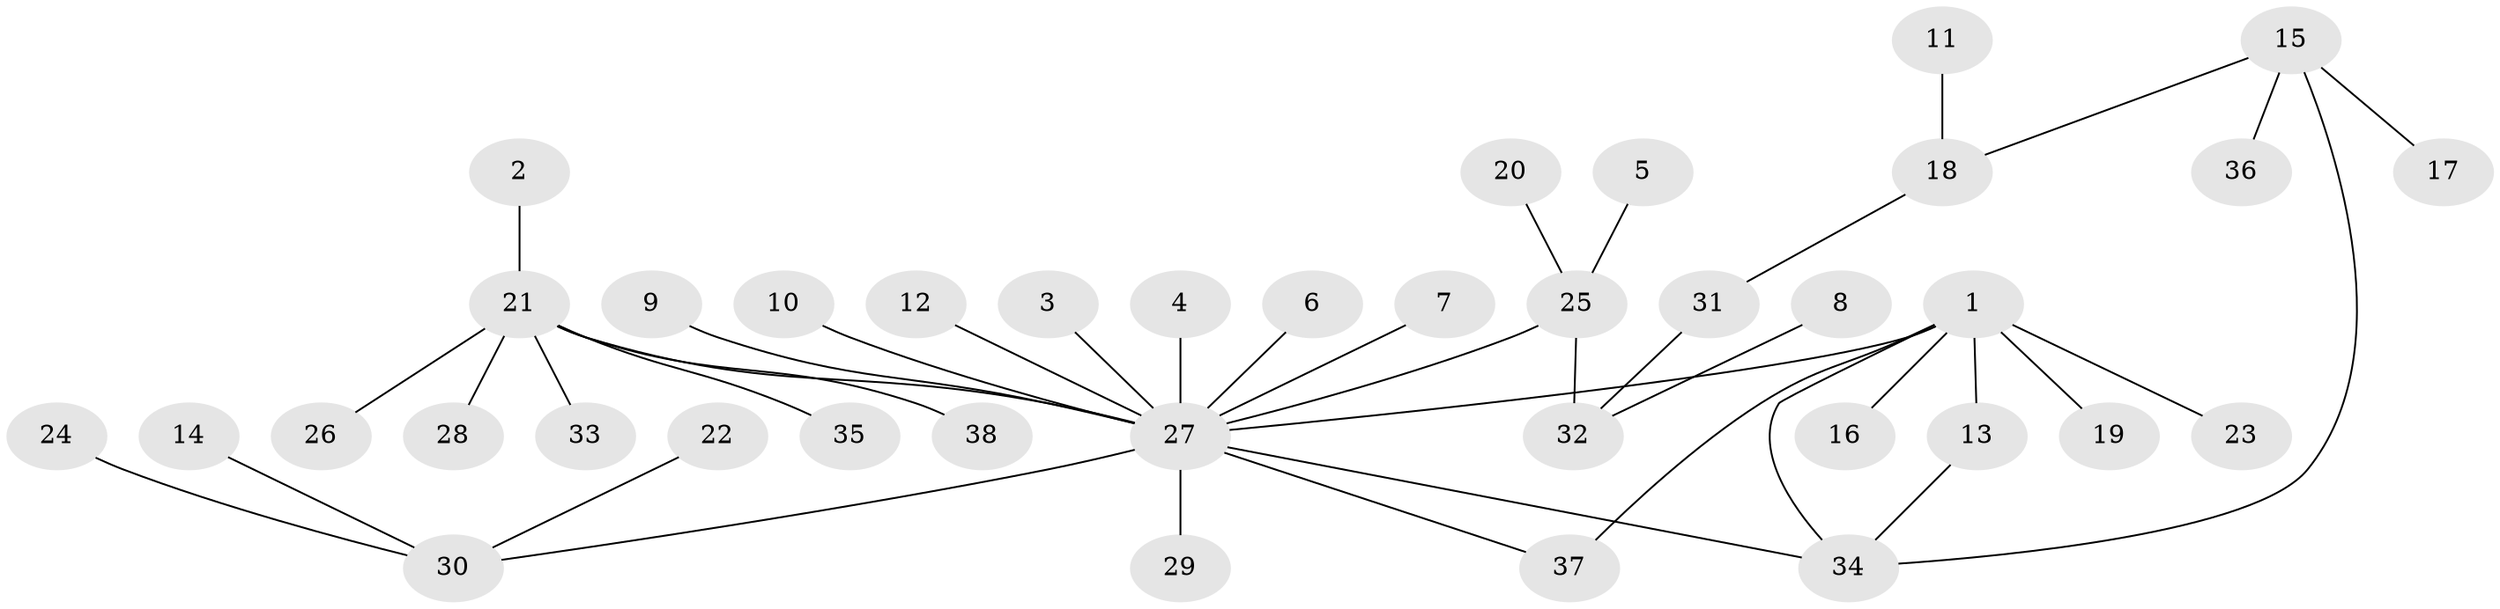 // original degree distribution, {4: 0.02666666666666667, 6: 0.05333333333333334, 16: 0.013333333333333334, 9: 0.013333333333333334, 1: 0.64, 5: 0.02666666666666667, 2: 0.13333333333333333, 3: 0.09333333333333334}
// Generated by graph-tools (version 1.1) at 2025/26/03/09/25 03:26:03]
// undirected, 38 vertices, 41 edges
graph export_dot {
graph [start="1"]
  node [color=gray90,style=filled];
  1;
  2;
  3;
  4;
  5;
  6;
  7;
  8;
  9;
  10;
  11;
  12;
  13;
  14;
  15;
  16;
  17;
  18;
  19;
  20;
  21;
  22;
  23;
  24;
  25;
  26;
  27;
  28;
  29;
  30;
  31;
  32;
  33;
  34;
  35;
  36;
  37;
  38;
  1 -- 13 [weight=1.0];
  1 -- 16 [weight=1.0];
  1 -- 19 [weight=1.0];
  1 -- 23 [weight=1.0];
  1 -- 27 [weight=1.0];
  1 -- 34 [weight=1.0];
  1 -- 37 [weight=1.0];
  2 -- 21 [weight=1.0];
  3 -- 27 [weight=1.0];
  4 -- 27 [weight=1.0];
  5 -- 25 [weight=1.0];
  6 -- 27 [weight=1.0];
  7 -- 27 [weight=1.0];
  8 -- 32 [weight=1.0];
  9 -- 27 [weight=1.0];
  10 -- 27 [weight=1.0];
  11 -- 18 [weight=1.0];
  12 -- 27 [weight=1.0];
  13 -- 34 [weight=1.0];
  14 -- 30 [weight=1.0];
  15 -- 17 [weight=1.0];
  15 -- 18 [weight=1.0];
  15 -- 34 [weight=1.0];
  15 -- 36 [weight=1.0];
  18 -- 31 [weight=1.0];
  20 -- 25 [weight=1.0];
  21 -- 26 [weight=1.0];
  21 -- 27 [weight=1.0];
  21 -- 28 [weight=1.0];
  21 -- 33 [weight=1.0];
  21 -- 35 [weight=1.0];
  21 -- 38 [weight=1.0];
  22 -- 30 [weight=1.0];
  24 -- 30 [weight=1.0];
  25 -- 27 [weight=1.0];
  25 -- 32 [weight=1.0];
  27 -- 29 [weight=1.0];
  27 -- 30 [weight=1.0];
  27 -- 34 [weight=1.0];
  27 -- 37 [weight=1.0];
  31 -- 32 [weight=1.0];
}
